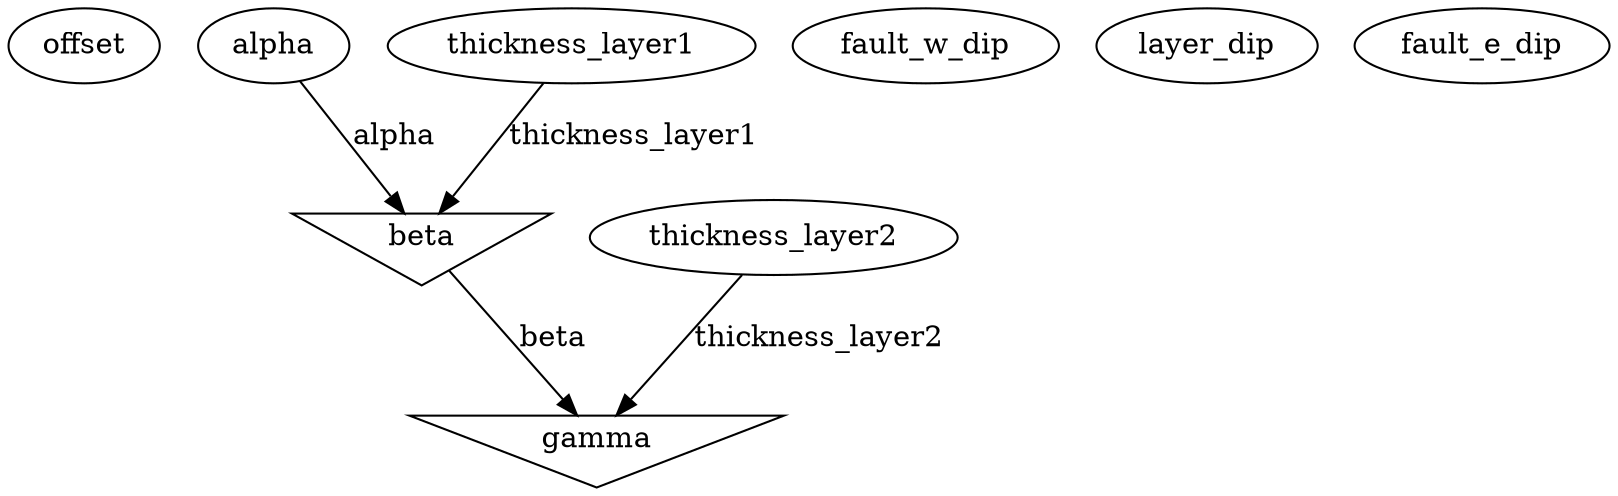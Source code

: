 digraph G {
offset;
alpha;
beta [shape=invtriangle];
alpha -> beta  [label=alpha];
thickness_layer1;
thickness_layer1 -> beta  [label=thickness_layer1];
gamma [shape=invtriangle];
beta -> gamma  [label=beta];
thickness_layer2;
thickness_layer2 -> gamma  [label=thickness_layer2];
fault_w_dip;
layer_dip;
fault_e_dip;
}
